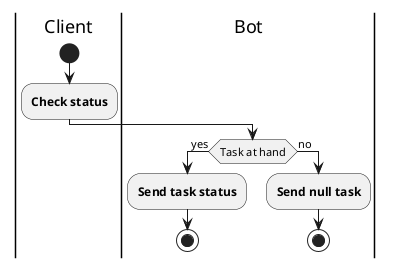 @startuml ActivityDiagramMCDisBot
|Client|
start
:**Check status**;

|Bot|
if (Task at hand) is (yes) then
:**Send task status**;
stop
else (no)
:**Send null task**;
stop
@enduml